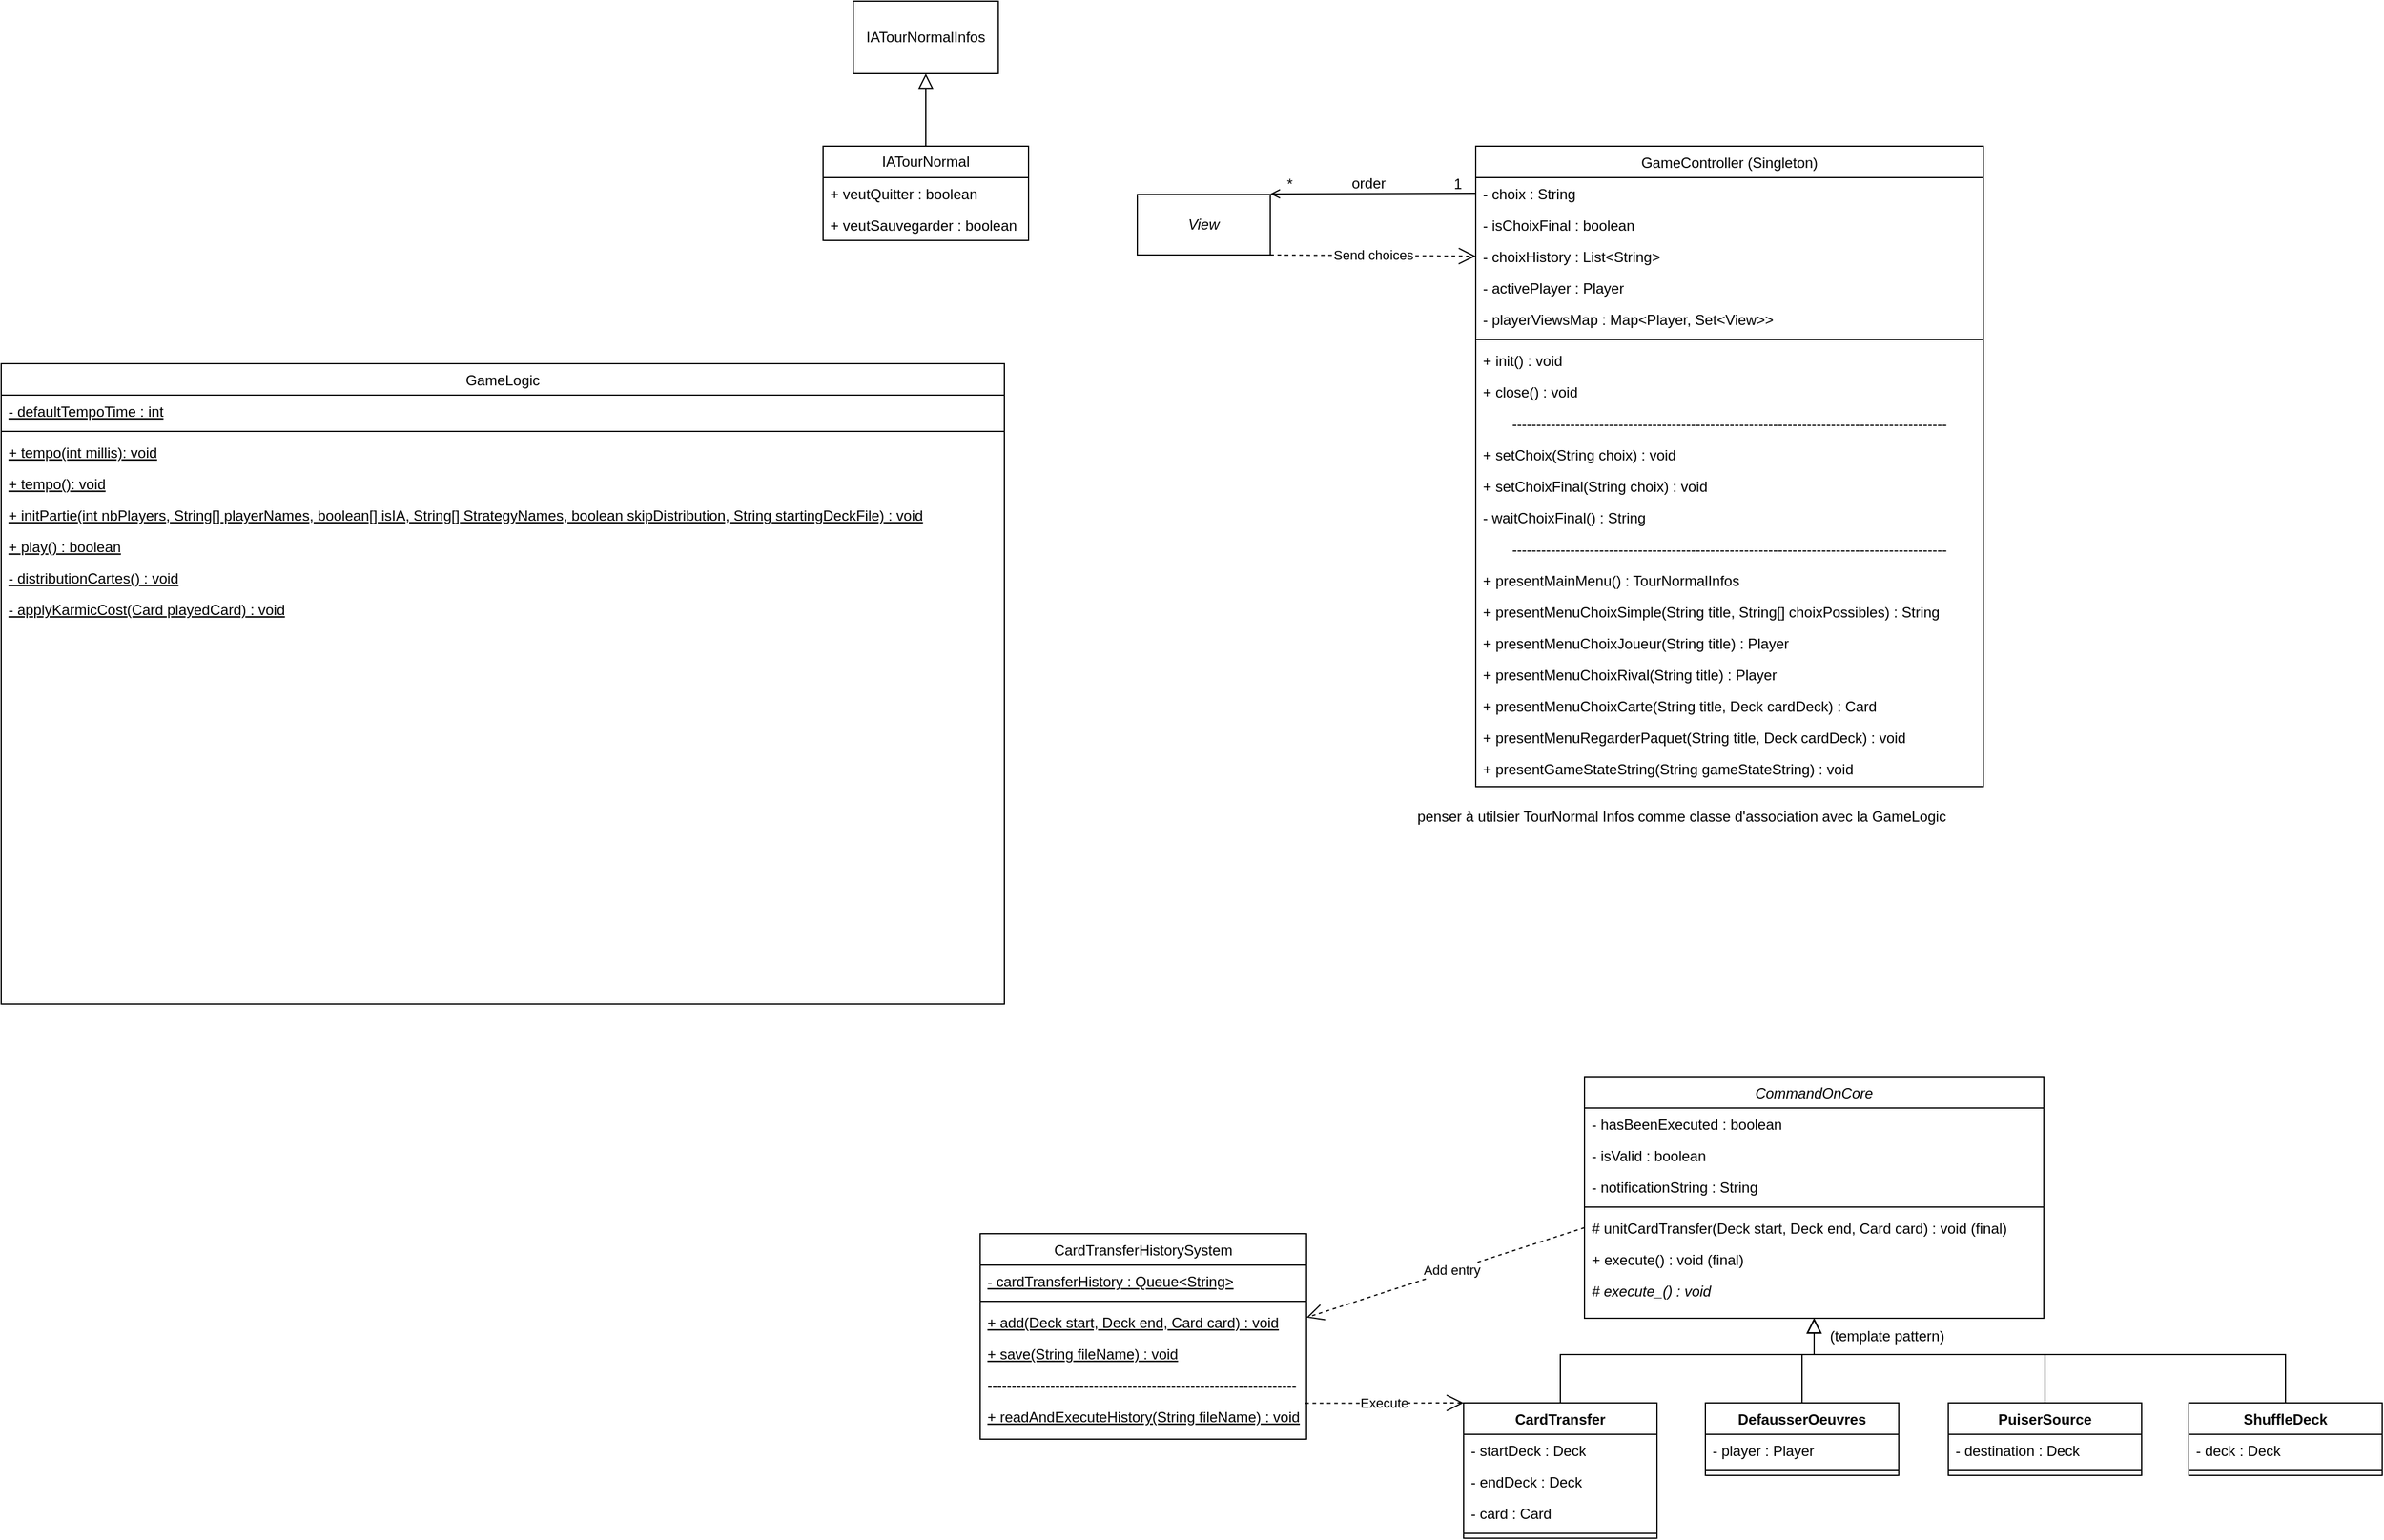 <mxfile version="22.1.21" type="github">
  <diagram id="C5RBs43oDa-KdzZeNtuy" name="Page-1">
    <mxGraphModel dx="1740" dy="1770" grid="1" gridSize="10" guides="1" tooltips="1" connect="1" arrows="1" fold="1" page="1" pageScale="1" pageWidth="827" pageHeight="1169" math="0" shadow="0">
      <root>
        <mxCell id="WIyWlLk6GJQsqaUBKTNV-0" />
        <mxCell id="WIyWlLk6GJQsqaUBKTNV-1" parent="WIyWlLk6GJQsqaUBKTNV-0" />
        <mxCell id="i3LlxhzEXIOrOoSJDD8H-0" value="IATourNormal" style="swimlane;fontStyle=0;childLayout=stackLayout;horizontal=1;startSize=26;fillColor=none;horizontalStack=0;resizeParent=1;resizeParentMax=0;resizeLast=0;collapsible=1;marginBottom=0;whiteSpace=wrap;html=1;" vertex="1" parent="WIyWlLk6GJQsqaUBKTNV-1">
          <mxGeometry x="230" width="170" height="78" as="geometry" />
        </mxCell>
        <mxCell id="i3LlxhzEXIOrOoSJDD8H-1" value="+ veutQuitter : boolean" style="text;strokeColor=none;fillColor=none;align=left;verticalAlign=top;spacingLeft=4;spacingRight=4;overflow=hidden;rotatable=0;points=[[0,0.5],[1,0.5]];portConstraint=eastwest;whiteSpace=wrap;html=1;" vertex="1" parent="i3LlxhzEXIOrOoSJDD8H-0">
          <mxGeometry y="26" width="170" height="26" as="geometry" />
        </mxCell>
        <mxCell id="i3LlxhzEXIOrOoSJDD8H-2" value="+ veutSauvegarder : boolean" style="text;strokeColor=none;fillColor=none;align=left;verticalAlign=top;spacingLeft=4;spacingRight=4;overflow=hidden;rotatable=0;points=[[0,0.5],[1,0.5]];portConstraint=eastwest;whiteSpace=wrap;html=1;" vertex="1" parent="i3LlxhzEXIOrOoSJDD8H-0">
          <mxGeometry y="52" width="170" height="26" as="geometry" />
        </mxCell>
        <mxCell id="i3LlxhzEXIOrOoSJDD8H-4" value="IATourNormalInfos" style="rounded=0;whiteSpace=wrap;html=1;" vertex="1" parent="WIyWlLk6GJQsqaUBKTNV-1">
          <mxGeometry x="255" y="-120" width="120" height="60" as="geometry" />
        </mxCell>
        <mxCell id="i3LlxhzEXIOrOoSJDD8H-5" value="" style="endArrow=block;endSize=10;endFill=0;shadow=0;strokeWidth=1;rounded=0;edgeStyle=elbowEdgeStyle;elbow=vertical;exitX=0.5;exitY=0;exitDx=0;exitDy=0;entryX=0.5;entryY=1;entryDx=0;entryDy=0;" edge="1" parent="WIyWlLk6GJQsqaUBKTNV-1" source="i3LlxhzEXIOrOoSJDD8H-0" target="i3LlxhzEXIOrOoSJDD8H-4">
          <mxGeometry width="160" relative="1" as="geometry">
            <mxPoint x="210" y="282" as="sourcePoint" />
            <mxPoint x="530" y="200" as="targetPoint" />
          </mxGeometry>
        </mxCell>
        <mxCell id="i3LlxhzEXIOrOoSJDD8H-6" value="CommandOnCore" style="swimlane;fontStyle=2;align=center;verticalAlign=top;childLayout=stackLayout;horizontal=1;startSize=26;horizontalStack=0;resizeParent=1;resizeLast=0;collapsible=1;marginBottom=0;rounded=0;shadow=0;strokeWidth=1;" vertex="1" parent="WIyWlLk6GJQsqaUBKTNV-1">
          <mxGeometry x="860" y="770" width="380" height="200" as="geometry">
            <mxRectangle x="860" y="770" width="160" height="26" as="alternateBounds" />
          </mxGeometry>
        </mxCell>
        <mxCell id="i3LlxhzEXIOrOoSJDD8H-7" value="- hasBeenExecuted : boolean" style="text;align=left;verticalAlign=top;spacingLeft=4;spacingRight=4;overflow=hidden;rotatable=0;points=[[0,0.5],[1,0.5]];portConstraint=eastwest;" vertex="1" parent="i3LlxhzEXIOrOoSJDD8H-6">
          <mxGeometry y="26" width="380" height="26" as="geometry" />
        </mxCell>
        <mxCell id="i3LlxhzEXIOrOoSJDD8H-10" value="- isValid : boolean" style="text;align=left;verticalAlign=top;spacingLeft=4;spacingRight=4;overflow=hidden;rotatable=0;points=[[0,0.5],[1,0.5]];portConstraint=eastwest;" vertex="1" parent="i3LlxhzEXIOrOoSJDD8H-6">
          <mxGeometry y="52" width="380" height="26" as="geometry" />
        </mxCell>
        <mxCell id="i3LlxhzEXIOrOoSJDD8H-11" value="- notificationString : String" style="text;align=left;verticalAlign=top;spacingLeft=4;spacingRight=4;overflow=hidden;rotatable=0;points=[[0,0.5],[1,0.5]];portConstraint=eastwest;" vertex="1" parent="i3LlxhzEXIOrOoSJDD8H-6">
          <mxGeometry y="78" width="380" height="26" as="geometry" />
        </mxCell>
        <mxCell id="i3LlxhzEXIOrOoSJDD8H-9" value="" style="line;html=1;strokeWidth=1;align=left;verticalAlign=middle;spacingTop=-1;spacingLeft=3;spacingRight=3;rotatable=0;labelPosition=right;points=[];portConstraint=eastwest;" vertex="1" parent="i3LlxhzEXIOrOoSJDD8H-6">
          <mxGeometry y="104" width="380" height="8" as="geometry" />
        </mxCell>
        <mxCell id="i3LlxhzEXIOrOoSJDD8H-8" value="# unitCardTransfer(Deck start, Deck end, Card card) : void (final)" style="text;align=left;verticalAlign=top;spacingLeft=4;spacingRight=4;overflow=hidden;rotatable=0;points=[[0,0.5],[1,0.5]];portConstraint=eastwest;rounded=0;shadow=0;html=0;" vertex="1" parent="i3LlxhzEXIOrOoSJDD8H-6">
          <mxGeometry y="112" width="380" height="26" as="geometry" />
        </mxCell>
        <mxCell id="i3LlxhzEXIOrOoSJDD8H-13" value="+ execute() : void (final)" style="text;align=left;verticalAlign=top;spacingLeft=4;spacingRight=4;overflow=hidden;rotatable=0;points=[[0,0.5],[1,0.5]];portConstraint=eastwest;rounded=0;shadow=0;html=0;" vertex="1" parent="i3LlxhzEXIOrOoSJDD8H-6">
          <mxGeometry y="138" width="380" height="26" as="geometry" />
        </mxCell>
        <mxCell id="i3LlxhzEXIOrOoSJDD8H-14" value="# execute_() : void" style="text;align=left;verticalAlign=top;spacingLeft=4;spacingRight=4;overflow=hidden;rotatable=0;points=[[0,0.5],[1,0.5]];portConstraint=eastwest;rounded=0;shadow=0;html=0;fontStyle=2" vertex="1" parent="i3LlxhzEXIOrOoSJDD8H-6">
          <mxGeometry y="164" width="380" height="26" as="geometry" />
        </mxCell>
        <mxCell id="i3LlxhzEXIOrOoSJDD8H-15" value="CardTransfer" style="swimlane;fontStyle=1;align=center;verticalAlign=top;childLayout=stackLayout;horizontal=1;startSize=26;horizontalStack=0;resizeParent=1;resizeParentMax=0;resizeLast=0;collapsible=1;marginBottom=0;whiteSpace=wrap;html=1;" vertex="1" parent="WIyWlLk6GJQsqaUBKTNV-1">
          <mxGeometry x="760" y="1040" width="160" height="112" as="geometry" />
        </mxCell>
        <mxCell id="i3LlxhzEXIOrOoSJDD8H-19" value="- startDeck : Deck" style="text;strokeColor=none;fillColor=none;align=left;verticalAlign=top;spacingLeft=4;spacingRight=4;overflow=hidden;rotatable=0;points=[[0,0.5],[1,0.5]];portConstraint=eastwest;whiteSpace=wrap;html=1;" vertex="1" parent="i3LlxhzEXIOrOoSJDD8H-15">
          <mxGeometry y="26" width="160" height="26" as="geometry" />
        </mxCell>
        <mxCell id="i3LlxhzEXIOrOoSJDD8H-20" value="- endDeck : Deck" style="text;strokeColor=none;fillColor=none;align=left;verticalAlign=top;spacingLeft=4;spacingRight=4;overflow=hidden;rotatable=0;points=[[0,0.5],[1,0.5]];portConstraint=eastwest;whiteSpace=wrap;html=1;" vertex="1" parent="i3LlxhzEXIOrOoSJDD8H-15">
          <mxGeometry y="52" width="160" height="26" as="geometry" />
        </mxCell>
        <mxCell id="i3LlxhzEXIOrOoSJDD8H-21" value="- card : Card" style="text;strokeColor=none;fillColor=none;align=left;verticalAlign=top;spacingLeft=4;spacingRight=4;overflow=hidden;rotatable=0;points=[[0,0.5],[1,0.5]];portConstraint=eastwest;whiteSpace=wrap;html=1;" vertex="1" parent="i3LlxhzEXIOrOoSJDD8H-15">
          <mxGeometry y="78" width="160" height="26" as="geometry" />
        </mxCell>
        <mxCell id="i3LlxhzEXIOrOoSJDD8H-16" value="" style="line;strokeWidth=1;fillColor=none;align=left;verticalAlign=middle;spacingTop=-1;spacingLeft=3;spacingRight=3;rotatable=0;labelPosition=right;points=[];portConstraint=eastwest;strokeColor=inherit;" vertex="1" parent="i3LlxhzEXIOrOoSJDD8H-15">
          <mxGeometry y="104" width="160" height="8" as="geometry" />
        </mxCell>
        <mxCell id="i3LlxhzEXIOrOoSJDD8H-22" value="DefausserOeuvres" style="swimlane;fontStyle=1;align=center;verticalAlign=top;childLayout=stackLayout;horizontal=1;startSize=26;horizontalStack=0;resizeParent=1;resizeParentMax=0;resizeLast=0;collapsible=1;marginBottom=0;whiteSpace=wrap;html=1;" vertex="1" parent="WIyWlLk6GJQsqaUBKTNV-1">
          <mxGeometry x="960" y="1040" width="160" height="60" as="geometry" />
        </mxCell>
        <mxCell id="i3LlxhzEXIOrOoSJDD8H-23" value="- player : Player" style="text;strokeColor=none;fillColor=none;align=left;verticalAlign=top;spacingLeft=4;spacingRight=4;overflow=hidden;rotatable=0;points=[[0,0.5],[1,0.5]];portConstraint=eastwest;whiteSpace=wrap;html=1;" vertex="1" parent="i3LlxhzEXIOrOoSJDD8H-22">
          <mxGeometry y="26" width="160" height="26" as="geometry" />
        </mxCell>
        <mxCell id="i3LlxhzEXIOrOoSJDD8H-26" value="" style="line;strokeWidth=1;fillColor=none;align=left;verticalAlign=middle;spacingTop=-1;spacingLeft=3;spacingRight=3;rotatable=0;labelPosition=right;points=[];portConstraint=eastwest;strokeColor=inherit;" vertex="1" parent="i3LlxhzEXIOrOoSJDD8H-22">
          <mxGeometry y="52" width="160" height="8" as="geometry" />
        </mxCell>
        <mxCell id="i3LlxhzEXIOrOoSJDD8H-27" value="PuiserSource" style="swimlane;fontStyle=1;align=center;verticalAlign=top;childLayout=stackLayout;horizontal=1;startSize=26;horizontalStack=0;resizeParent=1;resizeParentMax=0;resizeLast=0;collapsible=1;marginBottom=0;whiteSpace=wrap;html=1;" vertex="1" parent="WIyWlLk6GJQsqaUBKTNV-1">
          <mxGeometry x="1161" y="1040" width="160" height="60" as="geometry" />
        </mxCell>
        <mxCell id="i3LlxhzEXIOrOoSJDD8H-28" value="- destination : Deck" style="text;strokeColor=none;fillColor=none;align=left;verticalAlign=top;spacingLeft=4;spacingRight=4;overflow=hidden;rotatable=0;points=[[0,0.5],[1,0.5]];portConstraint=eastwest;whiteSpace=wrap;html=1;" vertex="1" parent="i3LlxhzEXIOrOoSJDD8H-27">
          <mxGeometry y="26" width="160" height="26" as="geometry" />
        </mxCell>
        <mxCell id="i3LlxhzEXIOrOoSJDD8H-31" value="" style="line;strokeWidth=1;fillColor=none;align=left;verticalAlign=middle;spacingTop=-1;spacingLeft=3;spacingRight=3;rotatable=0;labelPosition=right;points=[];portConstraint=eastwest;strokeColor=inherit;" vertex="1" parent="i3LlxhzEXIOrOoSJDD8H-27">
          <mxGeometry y="52" width="160" height="8" as="geometry" />
        </mxCell>
        <mxCell id="i3LlxhzEXIOrOoSJDD8H-32" value="ShuffleDeck" style="swimlane;fontStyle=1;align=center;verticalAlign=top;childLayout=stackLayout;horizontal=1;startSize=26;horizontalStack=0;resizeParent=1;resizeParentMax=0;resizeLast=0;collapsible=1;marginBottom=0;whiteSpace=wrap;html=1;" vertex="1" parent="WIyWlLk6GJQsqaUBKTNV-1">
          <mxGeometry x="1360" y="1040" width="160" height="60" as="geometry" />
        </mxCell>
        <mxCell id="i3LlxhzEXIOrOoSJDD8H-33" value="- deck : Deck" style="text;strokeColor=none;fillColor=none;align=left;verticalAlign=top;spacingLeft=4;spacingRight=4;overflow=hidden;rotatable=0;points=[[0,0.5],[1,0.5]];portConstraint=eastwest;whiteSpace=wrap;html=1;" vertex="1" parent="i3LlxhzEXIOrOoSJDD8H-32">
          <mxGeometry y="26" width="160" height="26" as="geometry" />
        </mxCell>
        <mxCell id="i3LlxhzEXIOrOoSJDD8H-34" value="" style="line;strokeWidth=1;fillColor=none;align=left;verticalAlign=middle;spacingTop=-1;spacingLeft=3;spacingRight=3;rotatable=0;labelPosition=right;points=[];portConstraint=eastwest;strokeColor=inherit;" vertex="1" parent="i3LlxhzEXIOrOoSJDD8H-32">
          <mxGeometry y="52" width="160" height="8" as="geometry" />
        </mxCell>
        <mxCell id="i3LlxhzEXIOrOoSJDD8H-35" value="" style="endArrow=block;endSize=10;endFill=0;shadow=0;strokeWidth=1;rounded=0;edgeStyle=elbowEdgeStyle;elbow=vertical;exitX=0.5;exitY=0;exitDx=0;exitDy=0;entryX=0.5;entryY=1;entryDx=0;entryDy=0;" edge="1" parent="WIyWlLk6GJQsqaUBKTNV-1" source="i3LlxhzEXIOrOoSJDD8H-15" target="i3LlxhzEXIOrOoSJDD8H-6">
          <mxGeometry width="160" relative="1" as="geometry">
            <mxPoint x="770" y="920" as="sourcePoint" />
            <mxPoint x="930" y="830" as="targetPoint" />
            <Array as="points">
              <mxPoint x="860" y="1000" />
            </Array>
          </mxGeometry>
        </mxCell>
        <mxCell id="i3LlxhzEXIOrOoSJDD8H-37" value="" style="endArrow=block;endSize=10;endFill=0;shadow=0;strokeWidth=1;rounded=0;edgeStyle=elbowEdgeStyle;elbow=vertical;exitX=0.5;exitY=0;exitDx=0;exitDy=0;entryX=0.5;entryY=1;entryDx=0;entryDy=0;" edge="1" parent="WIyWlLk6GJQsqaUBKTNV-1" source="i3LlxhzEXIOrOoSJDD8H-22" target="i3LlxhzEXIOrOoSJDD8H-6">
          <mxGeometry width="160" relative="1" as="geometry">
            <mxPoint x="850" y="1050" as="sourcePoint" />
            <mxPoint x="980" y="860" as="targetPoint" />
            <Array as="points">
              <mxPoint x="1020" y="1000" />
            </Array>
          </mxGeometry>
        </mxCell>
        <mxCell id="i3LlxhzEXIOrOoSJDD8H-38" value="" style="endArrow=block;endSize=10;endFill=0;shadow=0;strokeWidth=1;rounded=0;edgeStyle=elbowEdgeStyle;elbow=vertical;exitX=0.5;exitY=0;exitDx=0;exitDy=0;entryX=0.5;entryY=1;entryDx=0;entryDy=0;" edge="1" parent="WIyWlLk6GJQsqaUBKTNV-1" source="i3LlxhzEXIOrOoSJDD8H-32" target="i3LlxhzEXIOrOoSJDD8H-6">
          <mxGeometry width="160" relative="1" as="geometry">
            <mxPoint x="860" y="1060" as="sourcePoint" />
            <mxPoint x="960" y="890" as="targetPoint" />
            <Array as="points">
              <mxPoint x="1220" y="1000" />
            </Array>
          </mxGeometry>
        </mxCell>
        <mxCell id="i3LlxhzEXIOrOoSJDD8H-39" value="" style="endArrow=block;endSize=10;endFill=0;shadow=0;strokeWidth=1;rounded=0;edgeStyle=elbowEdgeStyle;elbow=vertical;exitX=0.5;exitY=0;exitDx=0;exitDy=0;entryX=0.5;entryY=1;entryDx=0;entryDy=0;" edge="1" parent="WIyWlLk6GJQsqaUBKTNV-1" source="i3LlxhzEXIOrOoSJDD8H-27" target="i3LlxhzEXIOrOoSJDD8H-6">
          <mxGeometry width="160" relative="1" as="geometry">
            <mxPoint x="870" y="1070" as="sourcePoint" />
            <mxPoint x="960" y="810" as="targetPoint" />
            <Array as="points">
              <mxPoint x="1120" y="1000" />
            </Array>
          </mxGeometry>
        </mxCell>
        <mxCell id="i3LlxhzEXIOrOoSJDD8H-41" value="(template pattern)" style="text;html=1;align=center;verticalAlign=middle;resizable=0;points=[];autosize=1;strokeColor=none;fillColor=none;" vertex="1" parent="WIyWlLk6GJQsqaUBKTNV-1">
          <mxGeometry x="1050" y="970" width="120" height="30" as="geometry" />
        </mxCell>
        <mxCell id="i3LlxhzEXIOrOoSJDD8H-42" value="CardTransferHistorySystem" style="swimlane;fontStyle=0;align=center;verticalAlign=top;childLayout=stackLayout;horizontal=1;startSize=26;horizontalStack=0;resizeParent=1;resizeLast=0;collapsible=1;marginBottom=0;rounded=0;shadow=0;strokeWidth=1;" vertex="1" parent="WIyWlLk6GJQsqaUBKTNV-1">
          <mxGeometry x="360" y="900" width="270" height="170" as="geometry">
            <mxRectangle x="130" y="380" width="160" height="26" as="alternateBounds" />
          </mxGeometry>
        </mxCell>
        <mxCell id="i3LlxhzEXIOrOoSJDD8H-43" value="- cardTransferHistory : Queue&lt;String&gt;" style="text;align=left;verticalAlign=top;spacingLeft=4;spacingRight=4;overflow=hidden;rotatable=0;points=[[0,0.5],[1,0.5]];portConstraint=eastwest;fontStyle=4" vertex="1" parent="i3LlxhzEXIOrOoSJDD8H-42">
          <mxGeometry y="26" width="270" height="26" as="geometry" />
        </mxCell>
        <mxCell id="i3LlxhzEXIOrOoSJDD8H-47" value="" style="line;html=1;strokeWidth=1;align=left;verticalAlign=middle;spacingTop=-1;spacingLeft=3;spacingRight=3;rotatable=0;labelPosition=right;points=[];portConstraint=eastwest;" vertex="1" parent="i3LlxhzEXIOrOoSJDD8H-42">
          <mxGeometry y="52" width="270" height="8" as="geometry" />
        </mxCell>
        <mxCell id="i3LlxhzEXIOrOoSJDD8H-52" value="+ add(Deck start, Deck end, Card card) : void" style="text;align=left;verticalAlign=top;spacingLeft=4;spacingRight=4;overflow=hidden;rotatable=0;points=[[0,0.5],[1,0.5]];portConstraint=eastwest;fontStyle=4" vertex="1" parent="i3LlxhzEXIOrOoSJDD8H-42">
          <mxGeometry y="60" width="270" height="26" as="geometry" />
        </mxCell>
        <mxCell id="i3LlxhzEXIOrOoSJDD8H-53" value="+ save(String fileName) : void" style="text;align=left;verticalAlign=top;spacingLeft=4;spacingRight=4;overflow=hidden;rotatable=0;points=[[0,0.5],[1,0.5]];portConstraint=eastwest;fontStyle=4" vertex="1" parent="i3LlxhzEXIOrOoSJDD8H-42">
          <mxGeometry y="86" width="270" height="26" as="geometry" />
        </mxCell>
        <mxCell id="i3LlxhzEXIOrOoSJDD8H-55" value="----------------------------------------------------------------" style="text;align=left;verticalAlign=top;spacingLeft=4;spacingRight=4;overflow=hidden;rotatable=0;points=[[0,0.5],[1,0.5]];portConstraint=eastwest;fontStyle=0" vertex="1" parent="i3LlxhzEXIOrOoSJDD8H-42">
          <mxGeometry y="112" width="270" height="26" as="geometry" />
        </mxCell>
        <mxCell id="i3LlxhzEXIOrOoSJDD8H-54" value="+ readAndExecuteHistory(String fileName) : void" style="text;align=left;verticalAlign=top;spacingLeft=4;spacingRight=4;overflow=hidden;rotatable=0;points=[[0,0.5],[1,0.5]];portConstraint=eastwest;fontStyle=4" vertex="1" parent="i3LlxhzEXIOrOoSJDD8H-42">
          <mxGeometry y="138" width="270" height="26" as="geometry" />
        </mxCell>
        <mxCell id="i3LlxhzEXIOrOoSJDD8H-60" value="Execute" style="endArrow=open;endSize=12;dashed=1;html=1;rounded=0;exitX=0.996;exitY=0.088;exitDx=0;exitDy=0;entryX=0;entryY=0;entryDx=0;entryDy=0;exitPerimeter=0;" edge="1" parent="WIyWlLk6GJQsqaUBKTNV-1" source="i3LlxhzEXIOrOoSJDD8H-54" target="i3LlxhzEXIOrOoSJDD8H-15">
          <mxGeometry width="160" relative="1" as="geometry">
            <mxPoint x="680" y="1000" as="sourcePoint" />
            <mxPoint x="840" y="1000" as="targetPoint" />
          </mxGeometry>
        </mxCell>
        <mxCell id="i3LlxhzEXIOrOoSJDD8H-61" value="Add entry" style="endArrow=open;endSize=12;dashed=1;html=1;rounded=0;entryX=1;entryY=0.5;entryDx=0;entryDy=0;exitX=0;exitY=0.5;exitDx=0;exitDy=0;" edge="1" parent="WIyWlLk6GJQsqaUBKTNV-1" source="i3LlxhzEXIOrOoSJDD8H-8">
          <mxGeometry x="-0.045" y="-1" width="160" relative="1" as="geometry">
            <mxPoint x="780" y="920" as="sourcePoint" />
            <mxPoint x="630" y="969.41" as="targetPoint" />
            <mxPoint as="offset" />
          </mxGeometry>
        </mxCell>
        <mxCell id="i3LlxhzEXIOrOoSJDD8H-63" value="GameController (Singleton)&#xa;" style="swimlane;fontStyle=0;align=center;verticalAlign=top;childLayout=stackLayout;horizontal=1;startSize=26;horizontalStack=0;resizeParent=1;resizeLast=0;collapsible=1;marginBottom=0;rounded=0;shadow=0;strokeWidth=1;" vertex="1" parent="WIyWlLk6GJQsqaUBKTNV-1">
          <mxGeometry x="770" width="420" height="530" as="geometry">
            <mxRectangle x="860" y="770" width="160" height="26" as="alternateBounds" />
          </mxGeometry>
        </mxCell>
        <mxCell id="i3LlxhzEXIOrOoSJDD8H-64" value="- choix : String" style="text;align=left;verticalAlign=top;spacingLeft=4;spacingRight=4;overflow=hidden;rotatable=0;points=[[0,0.5],[1,0.5]];portConstraint=eastwest;" vertex="1" parent="i3LlxhzEXIOrOoSJDD8H-63">
          <mxGeometry y="26" width="420" height="26" as="geometry" />
        </mxCell>
        <mxCell id="i3LlxhzEXIOrOoSJDD8H-65" value="- isChoixFinal : boolean" style="text;align=left;verticalAlign=top;spacingLeft=4;spacingRight=4;overflow=hidden;rotatable=0;points=[[0,0.5],[1,0.5]];portConstraint=eastwest;" vertex="1" parent="i3LlxhzEXIOrOoSJDD8H-63">
          <mxGeometry y="52" width="420" height="26" as="geometry" />
        </mxCell>
        <mxCell id="i3LlxhzEXIOrOoSJDD8H-66" value="- choixHistory : List&lt;String&gt;" style="text;align=left;verticalAlign=top;spacingLeft=4;spacingRight=4;overflow=hidden;rotatable=0;points=[[0,0.5],[1,0.5]];portConstraint=eastwest;" vertex="1" parent="i3LlxhzEXIOrOoSJDD8H-63">
          <mxGeometry y="78" width="420" height="26" as="geometry" />
        </mxCell>
        <mxCell id="i3LlxhzEXIOrOoSJDD8H-71" value="- activePlayer : Player" style="text;align=left;verticalAlign=top;spacingLeft=4;spacingRight=4;overflow=hidden;rotatable=0;points=[[0,0.5],[1,0.5]];portConstraint=eastwest;" vertex="1" parent="i3LlxhzEXIOrOoSJDD8H-63">
          <mxGeometry y="104" width="420" height="26" as="geometry" />
        </mxCell>
        <mxCell id="i3LlxhzEXIOrOoSJDD8H-72" value="- playerViewsMap : Map&lt;Player, Set&lt;View&gt;&gt; " style="text;align=left;verticalAlign=top;spacingLeft=4;spacingRight=4;overflow=hidden;rotatable=0;points=[[0,0.5],[1,0.5]];portConstraint=eastwest;" vertex="1" parent="i3LlxhzEXIOrOoSJDD8H-63">
          <mxGeometry y="130" width="420" height="26" as="geometry" />
        </mxCell>
        <mxCell id="i3LlxhzEXIOrOoSJDD8H-67" value="" style="line;html=1;strokeWidth=1;align=left;verticalAlign=middle;spacingTop=-1;spacingLeft=3;spacingRight=3;rotatable=0;labelPosition=right;points=[];portConstraint=eastwest;" vertex="1" parent="i3LlxhzEXIOrOoSJDD8H-63">
          <mxGeometry y="156" width="420" height="8" as="geometry" />
        </mxCell>
        <mxCell id="i3LlxhzEXIOrOoSJDD8H-68" value="+ init() : void" style="text;align=left;verticalAlign=top;spacingLeft=4;spacingRight=4;overflow=hidden;rotatable=0;points=[[0,0.5],[1,0.5]];portConstraint=eastwest;rounded=0;shadow=0;html=0;" vertex="1" parent="i3LlxhzEXIOrOoSJDD8H-63">
          <mxGeometry y="164" width="420" height="26" as="geometry" />
        </mxCell>
        <mxCell id="i3LlxhzEXIOrOoSJDD8H-78" value="+ close() : void" style="text;align=left;verticalAlign=top;spacingLeft=4;spacingRight=4;overflow=hidden;rotatable=0;points=[[0,0.5],[1,0.5]];portConstraint=eastwest;rounded=0;shadow=0;html=0;" vertex="1" parent="i3LlxhzEXIOrOoSJDD8H-63">
          <mxGeometry y="190" width="420" height="26" as="geometry" />
        </mxCell>
        <mxCell id="i3LlxhzEXIOrOoSJDD8H-84" value="------------------------------------------------------------------------------------------" style="text;align=center;verticalAlign=top;spacingLeft=4;spacingRight=4;overflow=hidden;rotatable=0;points=[[0,0.5],[1,0.5]];portConstraint=eastwest;rounded=0;shadow=0;html=0;" vertex="1" parent="i3LlxhzEXIOrOoSJDD8H-63">
          <mxGeometry y="216" width="420" height="26" as="geometry" />
        </mxCell>
        <mxCell id="i3LlxhzEXIOrOoSJDD8H-81" value="+ setChoix(String choix) : void" style="text;align=left;verticalAlign=top;spacingLeft=4;spacingRight=4;overflow=hidden;rotatable=0;points=[[0,0.5],[1,0.5]];portConstraint=eastwest;rounded=0;shadow=0;html=0;" vertex="1" parent="i3LlxhzEXIOrOoSJDD8H-63">
          <mxGeometry y="242" width="420" height="26" as="geometry" />
        </mxCell>
        <mxCell id="i3LlxhzEXIOrOoSJDD8H-83" value="+ setChoixFinal(String choix) : void" style="text;align=left;verticalAlign=top;spacingLeft=4;spacingRight=4;overflow=hidden;rotatable=0;points=[[0,0.5],[1,0.5]];portConstraint=eastwest;rounded=0;shadow=0;html=0;" vertex="1" parent="i3LlxhzEXIOrOoSJDD8H-63">
          <mxGeometry y="268" width="420" height="26" as="geometry" />
        </mxCell>
        <mxCell id="i3LlxhzEXIOrOoSJDD8H-82" value="- waitChoixFinal() : String" style="text;align=left;verticalAlign=top;spacingLeft=4;spacingRight=4;overflow=hidden;rotatable=0;points=[[0,0.5],[1,0.5]];portConstraint=eastwest;rounded=0;shadow=0;html=0;" vertex="1" parent="i3LlxhzEXIOrOoSJDD8H-63">
          <mxGeometry y="294" width="420" height="26" as="geometry" />
        </mxCell>
        <mxCell id="i3LlxhzEXIOrOoSJDD8H-86" value="------------------------------------------------------------------------------------------" style="text;align=center;verticalAlign=top;spacingLeft=4;spacingRight=4;overflow=hidden;rotatable=0;points=[[0,0.5],[1,0.5]];portConstraint=eastwest;rounded=0;shadow=0;html=0;" vertex="1" parent="i3LlxhzEXIOrOoSJDD8H-63">
          <mxGeometry y="320" width="420" height="26" as="geometry" />
        </mxCell>
        <mxCell id="i3LlxhzEXIOrOoSJDD8H-85" value="+ presentMainMenu() : TourNormalInfos" style="text;align=left;verticalAlign=top;spacingLeft=4;spacingRight=4;overflow=hidden;rotatable=0;points=[[0,0.5],[1,0.5]];portConstraint=eastwest;rounded=0;shadow=0;html=0;" vertex="1" parent="i3LlxhzEXIOrOoSJDD8H-63">
          <mxGeometry y="346" width="420" height="26" as="geometry" />
        </mxCell>
        <mxCell id="i3LlxhzEXIOrOoSJDD8H-89" value="+ presentMenuChoixSimple(String title, String[] choixPossibles) : String" style="text;align=left;verticalAlign=top;spacingLeft=4;spacingRight=4;overflow=hidden;rotatable=0;points=[[0,0.5],[1,0.5]];portConstraint=eastwest;rounded=0;shadow=0;html=0;" vertex="1" parent="i3LlxhzEXIOrOoSJDD8H-63">
          <mxGeometry y="372" width="420" height="26" as="geometry" />
        </mxCell>
        <mxCell id="i3LlxhzEXIOrOoSJDD8H-91" value="+ presentMenuChoixJoueur(String title) : Player" style="text;align=left;verticalAlign=top;spacingLeft=4;spacingRight=4;overflow=hidden;rotatable=0;points=[[0,0.5],[1,0.5]];portConstraint=eastwest;rounded=0;shadow=0;html=0;" vertex="1" parent="i3LlxhzEXIOrOoSJDD8H-63">
          <mxGeometry y="398" width="420" height="26" as="geometry" />
        </mxCell>
        <mxCell id="i3LlxhzEXIOrOoSJDD8H-88" value="+ presentMenuChoixRival(String title) : Player" style="text;align=left;verticalAlign=top;spacingLeft=4;spacingRight=4;overflow=hidden;rotatable=0;points=[[0,0.5],[1,0.5]];portConstraint=eastwest;rounded=0;shadow=0;html=0;" vertex="1" parent="i3LlxhzEXIOrOoSJDD8H-63">
          <mxGeometry y="424" width="420" height="26" as="geometry" />
        </mxCell>
        <mxCell id="i3LlxhzEXIOrOoSJDD8H-92" value="+ presentMenuChoixCarte(String title, Deck cardDeck) : Card" style="text;align=left;verticalAlign=top;spacingLeft=4;spacingRight=4;overflow=hidden;rotatable=0;points=[[0,0.5],[1,0.5]];portConstraint=eastwest;rounded=0;shadow=0;html=0;" vertex="1" parent="i3LlxhzEXIOrOoSJDD8H-63">
          <mxGeometry y="450" width="420" height="26" as="geometry" />
        </mxCell>
        <mxCell id="i3LlxhzEXIOrOoSJDD8H-93" value="+ presentMenuRegarderPaquet(String title, Deck cardDeck) : void" style="text;align=left;verticalAlign=top;spacingLeft=4;spacingRight=4;overflow=hidden;rotatable=0;points=[[0,0.5],[1,0.5]];portConstraint=eastwest;rounded=0;shadow=0;html=0;" vertex="1" parent="i3LlxhzEXIOrOoSJDD8H-63">
          <mxGeometry y="476" width="420" height="26" as="geometry" />
        </mxCell>
        <mxCell id="i3LlxhzEXIOrOoSJDD8H-90" value="+ presentGameStateString(String gameStateString) : void" style="text;align=left;verticalAlign=top;spacingLeft=4;spacingRight=4;overflow=hidden;rotatable=0;points=[[0,0.5],[1,0.5]];portConstraint=eastwest;rounded=0;shadow=0;html=0;" vertex="1" parent="i3LlxhzEXIOrOoSJDD8H-63">
          <mxGeometry y="502" width="420" height="26" as="geometry" />
        </mxCell>
        <mxCell id="i3LlxhzEXIOrOoSJDD8H-73" value="&lt;i&gt;View&lt;/i&gt;" style="html=1;whiteSpace=wrap;" vertex="1" parent="WIyWlLk6GJQsqaUBKTNV-1">
          <mxGeometry x="490" y="40" width="110" height="50" as="geometry" />
        </mxCell>
        <mxCell id="i3LlxhzEXIOrOoSJDD8H-74" value="" style="endArrow=open;shadow=0;strokeWidth=1;rounded=0;endFill=1;edgeStyle=elbowEdgeStyle;elbow=vertical;exitX=0;exitY=0.5;exitDx=0;exitDy=0;entryX=1;entryY=0;entryDx=0;entryDy=0;" edge="1" parent="WIyWlLk6GJQsqaUBKTNV-1" source="i3LlxhzEXIOrOoSJDD8H-64" target="i3LlxhzEXIOrOoSJDD8H-73">
          <mxGeometry x="0.5" y="41" relative="1" as="geometry">
            <mxPoint x="450" y="180" as="sourcePoint" />
            <mxPoint x="590" y="180" as="targetPoint" />
            <mxPoint x="-40" y="32" as="offset" />
          </mxGeometry>
        </mxCell>
        <mxCell id="i3LlxhzEXIOrOoSJDD8H-75" value="1" style="resizable=0;align=left;verticalAlign=bottom;labelBackgroundColor=none;fontSize=12;" connectable="0" vertex="1" parent="i3LlxhzEXIOrOoSJDD8H-74">
          <mxGeometry x="-1" relative="1" as="geometry">
            <mxPoint x="-20" y="1" as="offset" />
          </mxGeometry>
        </mxCell>
        <mxCell id="i3LlxhzEXIOrOoSJDD8H-76" value="*" style="resizable=0;align=right;verticalAlign=bottom;labelBackgroundColor=none;fontSize=12;" connectable="0" vertex="1" parent="i3LlxhzEXIOrOoSJDD8H-74">
          <mxGeometry x="1" relative="1" as="geometry">
            <mxPoint x="20" as="offset" />
          </mxGeometry>
        </mxCell>
        <mxCell id="i3LlxhzEXIOrOoSJDD8H-77" value="order" style="text;html=1;resizable=0;points=[];;align=center;verticalAlign=middle;labelBackgroundColor=none;rounded=0;shadow=0;strokeWidth=1;fontSize=12;" vertex="1" connectable="0" parent="i3LlxhzEXIOrOoSJDD8H-74">
          <mxGeometry x="0.5" y="49" relative="1" as="geometry">
            <mxPoint x="38" y="-58" as="offset" />
          </mxGeometry>
        </mxCell>
        <mxCell id="i3LlxhzEXIOrOoSJDD8H-79" value="Send choices" style="endArrow=open;endSize=12;dashed=1;html=1;rounded=0;exitX=1;exitY=1;exitDx=0;exitDy=0;entryX=0;entryY=0.5;entryDx=0;entryDy=0;" edge="1" parent="WIyWlLk6GJQsqaUBKTNV-1" source="i3LlxhzEXIOrOoSJDD8H-73" target="i3LlxhzEXIOrOoSJDD8H-66">
          <mxGeometry width="160" relative="1" as="geometry">
            <mxPoint x="580" y="120.67" as="sourcePoint" />
            <mxPoint x="740" y="120.67" as="targetPoint" />
          </mxGeometry>
        </mxCell>
        <mxCell id="i3LlxhzEXIOrOoSJDD8H-87" value="penser à utilsier TourNormal Infos comme classe d&#39;association avec la GameLogic" style="text;html=1;align=center;verticalAlign=middle;resizable=0;points=[];autosize=1;strokeColor=none;fillColor=none;" vertex="1" parent="WIyWlLk6GJQsqaUBKTNV-1">
          <mxGeometry x="710" y="540" width="460" height="30" as="geometry" />
        </mxCell>
        <mxCell id="i3LlxhzEXIOrOoSJDD8H-96" value="GameLogic" style="swimlane;fontStyle=0;align=center;verticalAlign=top;childLayout=stackLayout;horizontal=1;startSize=26;horizontalStack=0;resizeParent=1;resizeLast=0;collapsible=1;marginBottom=0;rounded=0;shadow=0;strokeWidth=1;" vertex="1" parent="WIyWlLk6GJQsqaUBKTNV-1">
          <mxGeometry x="-450" y="180" width="830" height="530" as="geometry">
            <mxRectangle x="860" y="770" width="160" height="26" as="alternateBounds" />
          </mxGeometry>
        </mxCell>
        <mxCell id="i3LlxhzEXIOrOoSJDD8H-97" value="- defaultTempoTime : int" style="text;align=left;verticalAlign=top;spacingLeft=4;spacingRight=4;overflow=hidden;rotatable=0;points=[[0,0.5],[1,0.5]];portConstraint=eastwest;fontStyle=4" vertex="1" parent="i3LlxhzEXIOrOoSJDD8H-96">
          <mxGeometry y="26" width="830" height="26" as="geometry" />
        </mxCell>
        <mxCell id="i3LlxhzEXIOrOoSJDD8H-102" value="" style="line;html=1;strokeWidth=1;align=left;verticalAlign=middle;spacingTop=-1;spacingLeft=3;spacingRight=3;rotatable=0;labelPosition=right;points=[];portConstraint=eastwest;" vertex="1" parent="i3LlxhzEXIOrOoSJDD8H-96">
          <mxGeometry y="52" width="830" height="8" as="geometry" />
        </mxCell>
        <mxCell id="i3LlxhzEXIOrOoSJDD8H-117" value="+ tempo(int millis): void" style="text;align=left;verticalAlign=top;spacingLeft=4;spacingRight=4;overflow=hidden;rotatable=0;points=[[0,0.5],[1,0.5]];portConstraint=eastwest;fontStyle=4" vertex="1" parent="i3LlxhzEXIOrOoSJDD8H-96">
          <mxGeometry y="60" width="830" height="26" as="geometry" />
        </mxCell>
        <mxCell id="i3LlxhzEXIOrOoSJDD8H-118" value="+ tempo(): void" style="text;align=left;verticalAlign=top;spacingLeft=4;spacingRight=4;overflow=hidden;rotatable=0;points=[[0,0.5],[1,0.5]];portConstraint=eastwest;fontStyle=4" vertex="1" parent="i3LlxhzEXIOrOoSJDD8H-96">
          <mxGeometry y="86" width="830" height="26" as="geometry" />
        </mxCell>
        <mxCell id="i3LlxhzEXIOrOoSJDD8H-119" value="+ initPartie(int nbPlayers, String[] playerNames, boolean[] isIA, String[] StrategyNames, boolean skipDistribution, String startingDeckFile) : void" style="text;align=left;verticalAlign=top;spacingLeft=4;spacingRight=4;overflow=hidden;rotatable=0;points=[[0,0.5],[1,0.5]];portConstraint=eastwest;fontStyle=4" vertex="1" parent="i3LlxhzEXIOrOoSJDD8H-96">
          <mxGeometry y="112" width="830" height="26" as="geometry" />
        </mxCell>
        <mxCell id="i3LlxhzEXIOrOoSJDD8H-121" value="+ play() : boolean" style="text;align=left;verticalAlign=top;spacingLeft=4;spacingRight=4;overflow=hidden;rotatable=0;points=[[0,0.5],[1,0.5]];portConstraint=eastwest;fontStyle=4" vertex="1" parent="i3LlxhzEXIOrOoSJDD8H-96">
          <mxGeometry y="138" width="830" height="26" as="geometry" />
        </mxCell>
        <mxCell id="i3LlxhzEXIOrOoSJDD8H-122" value="- distributionCartes() : void" style="text;align=left;verticalAlign=top;spacingLeft=4;spacingRight=4;overflow=hidden;rotatable=0;points=[[0,0.5],[1,0.5]];portConstraint=eastwest;fontStyle=4" vertex="1" parent="i3LlxhzEXIOrOoSJDD8H-96">
          <mxGeometry y="164" width="830" height="26" as="geometry" />
        </mxCell>
        <mxCell id="i3LlxhzEXIOrOoSJDD8H-123" value="- applyKarmicCost(Card playedCard) : void" style="text;align=left;verticalAlign=top;spacingLeft=4;spacingRight=4;overflow=hidden;rotatable=0;points=[[0,0.5],[1,0.5]];portConstraint=eastwest;fontStyle=4" vertex="1" parent="i3LlxhzEXIOrOoSJDD8H-96">
          <mxGeometry y="190" width="830" height="26" as="geometry" />
        </mxCell>
      </root>
    </mxGraphModel>
  </diagram>
</mxfile>
